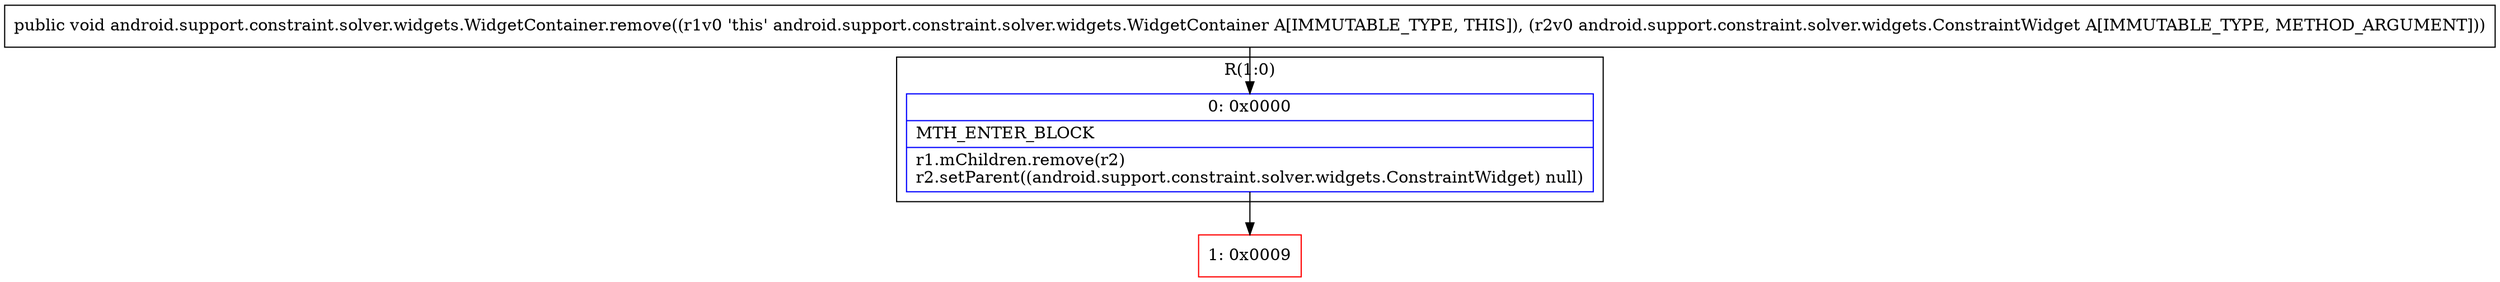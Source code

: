 digraph "CFG forandroid.support.constraint.solver.widgets.WidgetContainer.remove(Landroid\/support\/constraint\/solver\/widgets\/ConstraintWidget;)V" {
subgraph cluster_Region_868078116 {
label = "R(1:0)";
node [shape=record,color=blue];
Node_0 [shape=record,label="{0\:\ 0x0000|MTH_ENTER_BLOCK\l|r1.mChildren.remove(r2)\lr2.setParent((android.support.constraint.solver.widgets.ConstraintWidget) null)\l}"];
}
Node_1 [shape=record,color=red,label="{1\:\ 0x0009}"];
MethodNode[shape=record,label="{public void android.support.constraint.solver.widgets.WidgetContainer.remove((r1v0 'this' android.support.constraint.solver.widgets.WidgetContainer A[IMMUTABLE_TYPE, THIS]), (r2v0 android.support.constraint.solver.widgets.ConstraintWidget A[IMMUTABLE_TYPE, METHOD_ARGUMENT])) }"];
MethodNode -> Node_0;
Node_0 -> Node_1;
}


